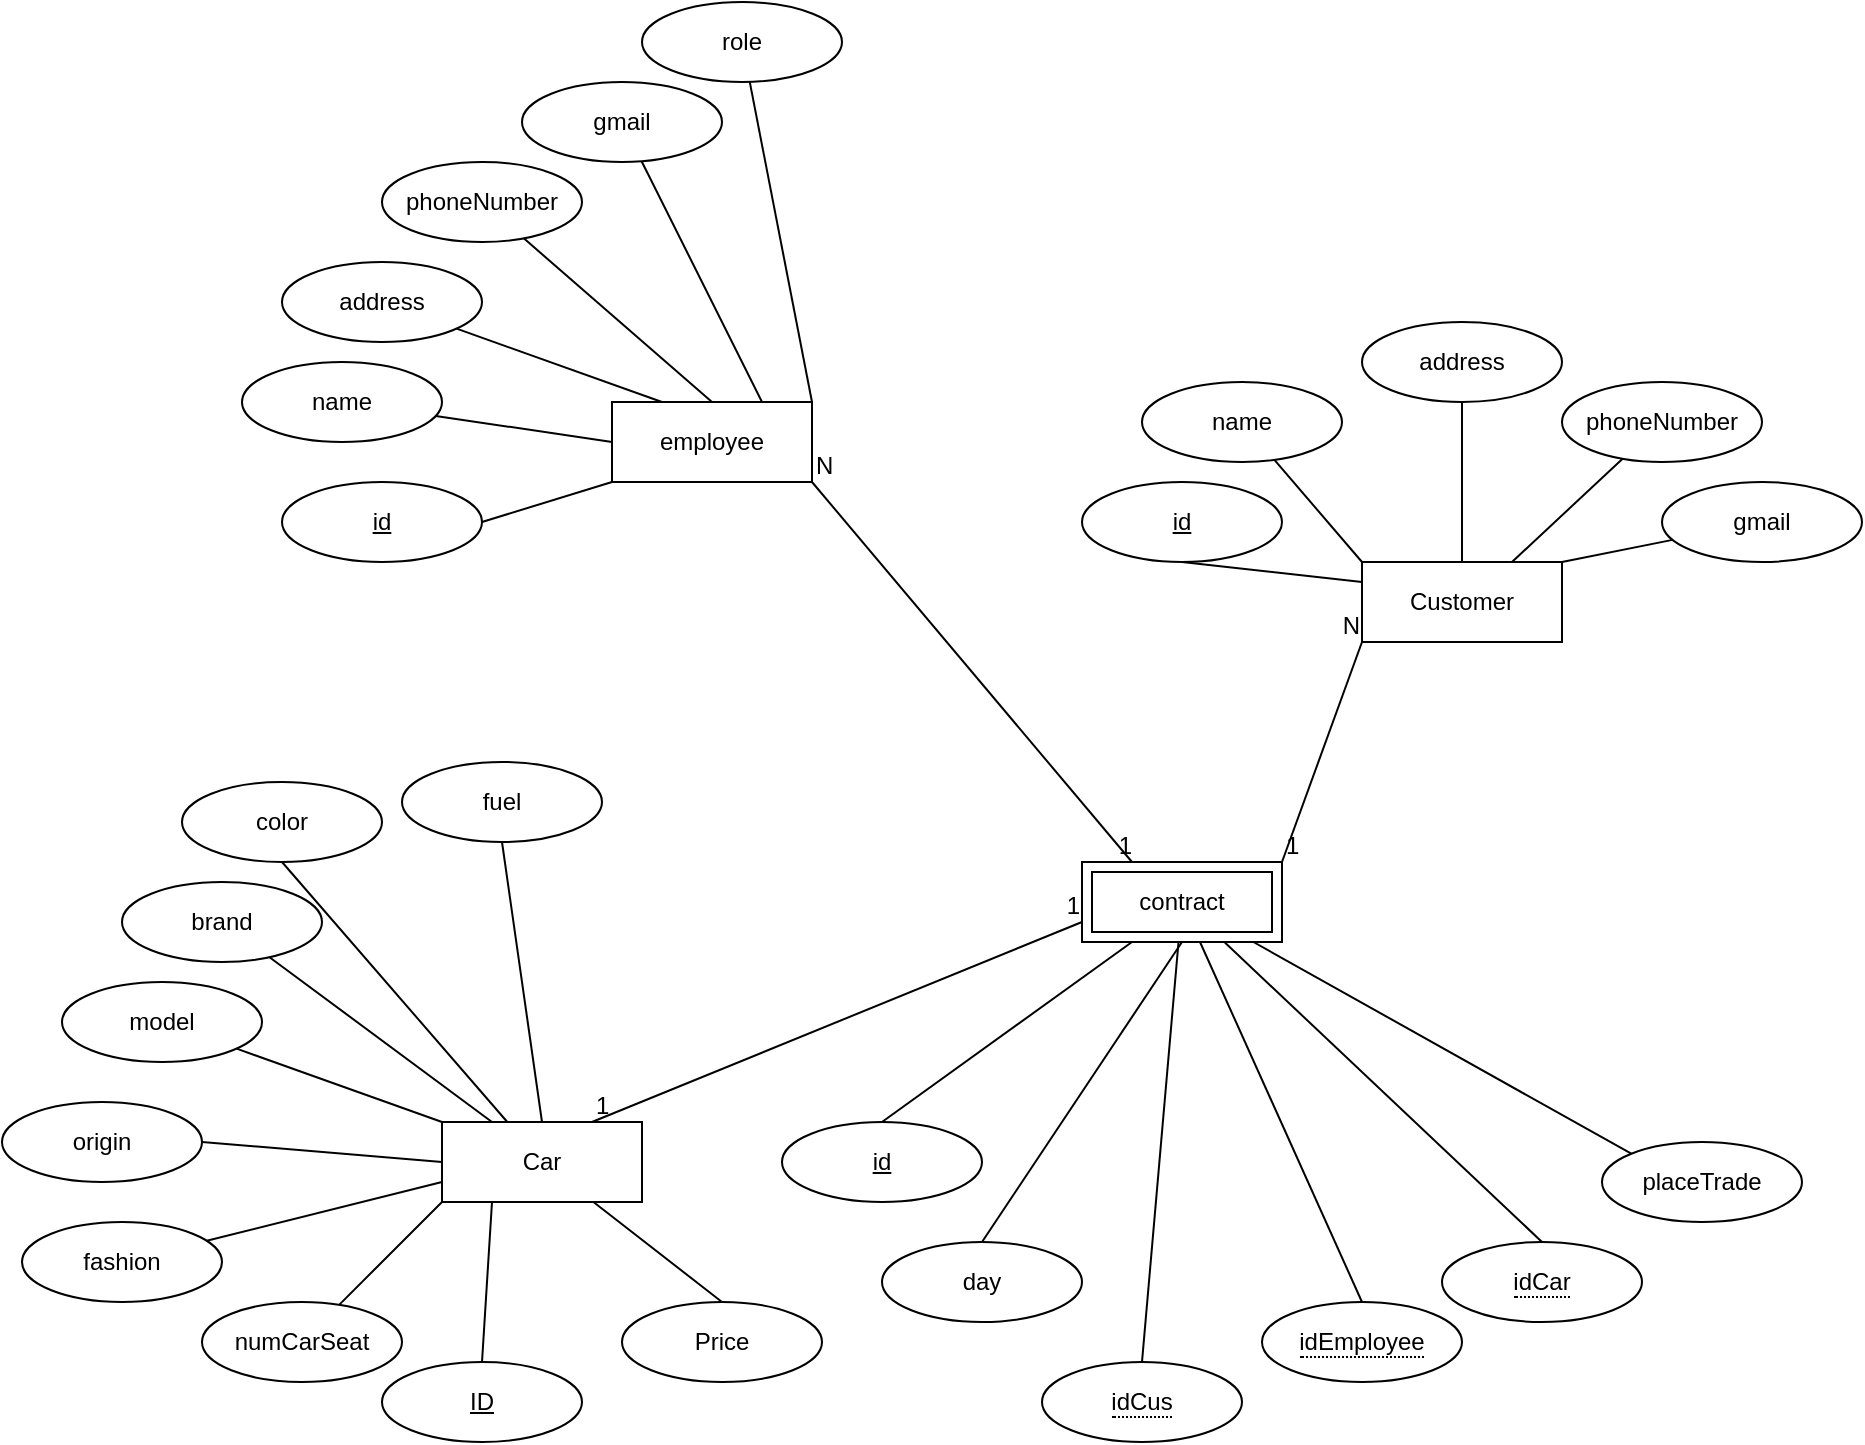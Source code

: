 <mxfile version="20.3.0" type="device" pages="2"><diagram id="w-2D4eyPoY6L_KTp6pIY" name="Entity"><mxGraphModel dx="782" dy="5259" grid="1" gridSize="10" guides="1" tooltips="1" connect="1" arrows="1" fold="1" page="1" pageScale="1" pageWidth="3300" pageHeight="4681" math="0" shadow="0"><root><mxCell id="0"/><mxCell id="1" parent="0"/><mxCell id="fSCnA6gN6CgTfcdClzdf-12" style="edgeStyle=none;rounded=0;orthogonalLoop=1;jettySize=auto;html=1;entryX=1;entryY=0.5;entryDx=0;entryDy=0;endArrow=none;endFill=0;exitX=0;exitY=0.5;exitDx=0;exitDy=0;" parent="1" source="fSCnA6gN6CgTfcdClzdf-1" target="fSCnA6gN6CgTfcdClzdf-11" edge="1"><mxGeometry relative="1" as="geometry"><mxPoint x="740" y="350" as="sourcePoint"/></mxGeometry></mxCell><mxCell id="fSCnA6gN6CgTfcdClzdf-59" style="edgeStyle=none;rounded=0;orthogonalLoop=1;jettySize=auto;html=1;entryX=0.5;entryY=1;entryDx=0;entryDy=0;endArrow=none;endFill=0;" parent="1" source="fSCnA6gN6CgTfcdClzdf-1" target="fSCnA6gN6CgTfcdClzdf-58" edge="1"><mxGeometry relative="1" as="geometry"/></mxCell><mxCell id="fSCnA6gN6CgTfcdClzdf-91" style="edgeStyle=none;rounded=0;orthogonalLoop=1;jettySize=auto;html=1;entryX=0.5;entryY=0;entryDx=0;entryDy=0;endArrow=none;endFill=0;" parent="1" source="fSCnA6gN6CgTfcdClzdf-1" target="fSCnA6gN6CgTfcdClzdf-90" edge="1"><mxGeometry relative="1" as="geometry"/></mxCell><mxCell id="fSCnA6gN6CgTfcdClzdf-1" value="Car" style="whiteSpace=wrap;html=1;align=center;" parent="1" vertex="1"><mxGeometry x="700" y="400" width="100" height="40" as="geometry"/></mxCell><mxCell id="fSCnA6gN6CgTfcdClzdf-8" style="edgeStyle=none;rounded=0;orthogonalLoop=1;jettySize=auto;html=1;endArrow=none;endFill=0;entryX=0;entryY=1;entryDx=0;entryDy=0;" parent="1" source="fSCnA6gN6CgTfcdClzdf-2" target="fSCnA6gN6CgTfcdClzdf-1" edge="1"><mxGeometry relative="1" as="geometry"><mxPoint x="680" y="370" as="targetPoint"/></mxGeometry></mxCell><mxCell id="fSCnA6gN6CgTfcdClzdf-2" value="numCarSeat" style="ellipse;whiteSpace=wrap;html=1;align=center;" parent="1" vertex="1"><mxGeometry x="580" y="490" width="100" height="40" as="geometry"/></mxCell><mxCell id="fSCnA6gN6CgTfcdClzdf-3" value="ID" style="ellipse;whiteSpace=wrap;html=1;align=center;fontStyle=4;" parent="1" vertex="1"><mxGeometry x="670" y="520" width="100" height="40" as="geometry"/></mxCell><mxCell id="fSCnA6gN6CgTfcdClzdf-5" value="" style="endArrow=none;html=1;rounded=0;exitX=0.5;exitY=0;exitDx=0;exitDy=0;entryX=0.25;entryY=1;entryDx=0;entryDy=0;" parent="1" source="fSCnA6gN6CgTfcdClzdf-3" target="fSCnA6gN6CgTfcdClzdf-1" edge="1"><mxGeometry relative="1" as="geometry"><mxPoint x="720" y="460" as="sourcePoint"/><mxPoint x="670" y="410" as="targetPoint"/></mxGeometry></mxCell><mxCell id="fSCnA6gN6CgTfcdClzdf-10" style="edgeStyle=none;rounded=0;orthogonalLoop=1;jettySize=auto;html=1;entryX=0;entryY=0.75;entryDx=0;entryDy=0;endArrow=none;endFill=0;" parent="1" source="fSCnA6gN6CgTfcdClzdf-9" target="fSCnA6gN6CgTfcdClzdf-1" edge="1"><mxGeometry relative="1" as="geometry"/></mxCell><mxCell id="fSCnA6gN6CgTfcdClzdf-9" value="fashion" style="ellipse;whiteSpace=wrap;html=1;align=center;" parent="1" vertex="1"><mxGeometry x="490" y="450" width="100" height="40" as="geometry"/></mxCell><mxCell id="fSCnA6gN6CgTfcdClzdf-11" value="origin" style="ellipse;whiteSpace=wrap;html=1;align=center;" parent="1" vertex="1"><mxGeometry x="480" y="390" width="100" height="40" as="geometry"/></mxCell><mxCell id="fSCnA6gN6CgTfcdClzdf-15" style="edgeStyle=none;rounded=0;orthogonalLoop=1;jettySize=auto;html=1;entryX=0;entryY=0;entryDx=0;entryDy=0;endArrow=none;endFill=0;" parent="1" source="fSCnA6gN6CgTfcdClzdf-13" target="fSCnA6gN6CgTfcdClzdf-1" edge="1"><mxGeometry relative="1" as="geometry"/></mxCell><mxCell id="fSCnA6gN6CgTfcdClzdf-13" value="model" style="ellipse;whiteSpace=wrap;html=1;align=center;" parent="1" vertex="1"><mxGeometry x="510" y="330" width="100" height="40" as="geometry"/></mxCell><mxCell id="fSCnA6gN6CgTfcdClzdf-16" value="Customer" style="whiteSpace=wrap;html=1;align=center;" parent="1" vertex="1"><mxGeometry x="1160" y="120" width="100" height="40" as="geometry"/></mxCell><mxCell id="fSCnA6gN6CgTfcdClzdf-18" value="id" style="ellipse;whiteSpace=wrap;html=1;align=center;fontStyle=4;" parent="1" vertex="1"><mxGeometry x="1020" y="80" width="100" height="40" as="geometry"/></mxCell><mxCell id="fSCnA6gN6CgTfcdClzdf-20" value="" style="endArrow=none;html=1;rounded=0;exitX=0.5;exitY=1;exitDx=0;exitDy=0;entryX=0;entryY=0.25;entryDx=0;entryDy=0;" parent="1" source="fSCnA6gN6CgTfcdClzdf-18" target="fSCnA6gN6CgTfcdClzdf-16" edge="1"><mxGeometry relative="1" as="geometry"><mxPoint x="1080" y="180" as="sourcePoint"/><mxPoint x="1240" y="180" as="targetPoint"/></mxGeometry></mxCell><mxCell id="fSCnA6gN6CgTfcdClzdf-23" style="edgeStyle=none;rounded=0;orthogonalLoop=1;jettySize=auto;html=1;entryX=0;entryY=0;entryDx=0;entryDy=0;endArrow=none;endFill=0;" parent="1" source="fSCnA6gN6CgTfcdClzdf-22" target="fSCnA6gN6CgTfcdClzdf-16" edge="1"><mxGeometry relative="1" as="geometry"/></mxCell><mxCell id="fSCnA6gN6CgTfcdClzdf-22" value="name" style="ellipse;whiteSpace=wrap;html=1;align=center;" parent="1" vertex="1"><mxGeometry x="1050" y="30" width="100" height="40" as="geometry"/></mxCell><mxCell id="fSCnA6gN6CgTfcdClzdf-25" style="edgeStyle=none;rounded=0;orthogonalLoop=1;jettySize=auto;html=1;entryX=0.5;entryY=0;entryDx=0;entryDy=0;endArrow=none;endFill=0;" parent="1" source="fSCnA6gN6CgTfcdClzdf-24" target="fSCnA6gN6CgTfcdClzdf-16" edge="1"><mxGeometry relative="1" as="geometry"/></mxCell><mxCell id="fSCnA6gN6CgTfcdClzdf-24" value="address" style="ellipse;whiteSpace=wrap;html=1;align=center;" parent="1" vertex="1"><mxGeometry x="1160" width="100" height="40" as="geometry"/></mxCell><mxCell id="fSCnA6gN6CgTfcdClzdf-29" style="edgeStyle=none;rounded=0;orthogonalLoop=1;jettySize=auto;html=1;entryX=0.75;entryY=0;entryDx=0;entryDy=0;endArrow=none;endFill=0;" parent="1" source="fSCnA6gN6CgTfcdClzdf-26" target="fSCnA6gN6CgTfcdClzdf-16" edge="1"><mxGeometry relative="1" as="geometry"/></mxCell><mxCell id="fSCnA6gN6CgTfcdClzdf-26" value="phoneNumber" style="ellipse;whiteSpace=wrap;html=1;align=center;" parent="1" vertex="1"><mxGeometry x="1260" y="30" width="100" height="40" as="geometry"/></mxCell><mxCell id="fSCnA6gN6CgTfcdClzdf-31" style="edgeStyle=none;rounded=0;orthogonalLoop=1;jettySize=auto;html=1;entryX=1;entryY=0;entryDx=0;entryDy=0;endArrow=none;endFill=0;" parent="1" source="fSCnA6gN6CgTfcdClzdf-30" target="fSCnA6gN6CgTfcdClzdf-16" edge="1"><mxGeometry relative="1" as="geometry"/></mxCell><mxCell id="fSCnA6gN6CgTfcdClzdf-30" value="gmail" style="ellipse;whiteSpace=wrap;html=1;align=center;" parent="1" vertex="1"><mxGeometry x="1310" y="80" width="100" height="40" as="geometry"/></mxCell><mxCell id="fSCnA6gN6CgTfcdClzdf-51" style="edgeStyle=none;rounded=0;orthogonalLoop=1;jettySize=auto;html=1;entryX=0.5;entryY=0;entryDx=0;entryDy=0;endArrow=none;endFill=0;exitX=0.25;exitY=1;exitDx=0;exitDy=0;" parent="1" source="fSCnA6gN6CgTfcdClzdf-34" target="fSCnA6gN6CgTfcdClzdf-43" edge="1"><mxGeometry relative="1" as="geometry"/></mxCell><mxCell id="fSCnA6gN6CgTfcdClzdf-52" style="edgeStyle=none;rounded=0;orthogonalLoop=1;jettySize=auto;html=1;entryX=0.5;entryY=0;entryDx=0;entryDy=0;endArrow=none;endFill=0;exitX=0.5;exitY=1;exitDx=0;exitDy=0;" parent="1" source="fSCnA6gN6CgTfcdClzdf-34" target="fSCnA6gN6CgTfcdClzdf-45" edge="1"><mxGeometry relative="1" as="geometry"/></mxCell><mxCell id="fSCnA6gN6CgTfcdClzdf-57" style="edgeStyle=none;rounded=0;orthogonalLoop=1;jettySize=auto;html=1;entryX=0.5;entryY=0;entryDx=0;entryDy=0;endArrow=none;endFill=0;" parent="1" source="fSCnA6gN6CgTfcdClzdf-34" target="fSCnA6gN6CgTfcdClzdf-56" edge="1"><mxGeometry relative="1" as="geometry"/></mxCell><mxCell id="fSCnA6gN6CgTfcdClzdf-86" style="edgeStyle=none;rounded=0;orthogonalLoop=1;jettySize=auto;html=1;entryX=0.5;entryY=0;entryDx=0;entryDy=0;endArrow=none;endFill=0;" parent="1" source="fSCnA6gN6CgTfcdClzdf-34" target="fSCnA6gN6CgTfcdClzdf-89" edge="1"><mxGeometry relative="1" as="geometry"><mxPoint x="1260.0" y="290" as="targetPoint"/></mxGeometry></mxCell><mxCell id="fSCnA6gN6CgTfcdClzdf-100" style="edgeStyle=none;rounded=0;orthogonalLoop=1;jettySize=auto;html=1;entryX=0.5;entryY=0;entryDx=0;entryDy=0;endArrow=none;endFill=0;" parent="1" source="fSCnA6gN6CgTfcdClzdf-34" target="fSCnA6gN6CgTfcdClzdf-98" edge="1"><mxGeometry relative="1" as="geometry"/></mxCell><mxCell id="fSCnA6gN6CgTfcdClzdf-103" style="edgeStyle=none;rounded=0;orthogonalLoop=1;jettySize=auto;html=1;entryX=0;entryY=0;entryDx=0;entryDy=0;endArrow=none;endFill=0;" parent="1" source="fSCnA6gN6CgTfcdClzdf-34" target="fSCnA6gN6CgTfcdClzdf-102" edge="1"><mxGeometry relative="1" as="geometry"/></mxCell><mxCell id="fSCnA6gN6CgTfcdClzdf-34" value="contract" style="shape=ext;margin=3;double=1;whiteSpace=wrap;html=1;align=center;" parent="1" vertex="1"><mxGeometry x="1020" y="270" width="100" height="40" as="geometry"/></mxCell><mxCell id="fSCnA6gN6CgTfcdClzdf-37" value="" style="endArrow=none;html=1;rounded=0;exitX=0.75;exitY=0;exitDx=0;exitDy=0;entryX=0;entryY=0.75;entryDx=0;entryDy=0;" parent="1" source="fSCnA6gN6CgTfcdClzdf-1" target="fSCnA6gN6CgTfcdClzdf-34" edge="1"><mxGeometry relative="1" as="geometry"><mxPoint x="950" y="410" as="sourcePoint"/><mxPoint x="1110" y="410" as="targetPoint"/></mxGeometry></mxCell><mxCell id="fSCnA6gN6CgTfcdClzdf-38" value="1" style="resizable=0;html=1;align=left;verticalAlign=bottom;" parent="fSCnA6gN6CgTfcdClzdf-37" connectable="0" vertex="1"><mxGeometry x="-1" relative="1" as="geometry"/></mxCell><mxCell id="fSCnA6gN6CgTfcdClzdf-39" value="1" style="resizable=0;html=1;align=right;verticalAlign=bottom;" parent="fSCnA6gN6CgTfcdClzdf-37" connectable="0" vertex="1"><mxGeometry x="1" relative="1" as="geometry"/></mxCell><mxCell id="fSCnA6gN6CgTfcdClzdf-43" value="id" style="ellipse;whiteSpace=wrap;html=1;align=center;fontStyle=4;" parent="1" vertex="1"><mxGeometry x="870" y="400" width="100" height="40" as="geometry"/></mxCell><mxCell id="fSCnA6gN6CgTfcdClzdf-45" value="day" style="ellipse;whiteSpace=wrap;html=1;align=center;" parent="1" vertex="1"><mxGeometry x="920" y="460" width="100" height="40" as="geometry"/></mxCell><mxCell id="fSCnA6gN6CgTfcdClzdf-56" value="&lt;span style=&quot;border-bottom: 1px dotted&quot;&gt;idCus&lt;/span&gt;" style="ellipse;whiteSpace=wrap;html=1;align=center;" parent="1" vertex="1"><mxGeometry x="1000" y="520" width="100" height="40" as="geometry"/></mxCell><mxCell id="fSCnA6gN6CgTfcdClzdf-58" value="color" style="ellipse;whiteSpace=wrap;html=1;align=center;" parent="1" vertex="1"><mxGeometry x="570" y="230" width="100" height="40" as="geometry"/></mxCell><mxCell id="fSCnA6gN6CgTfcdClzdf-61" style="edgeStyle=none;rounded=0;orthogonalLoop=1;jettySize=auto;html=1;entryX=0.25;entryY=0;entryDx=0;entryDy=0;endArrow=none;endFill=0;" parent="1" source="fSCnA6gN6CgTfcdClzdf-60" target="fSCnA6gN6CgTfcdClzdf-1" edge="1"><mxGeometry relative="1" as="geometry"/></mxCell><mxCell id="fSCnA6gN6CgTfcdClzdf-60" value="brand" style="ellipse;whiteSpace=wrap;html=1;align=center;" parent="1" vertex="1"><mxGeometry x="540" y="280" width="100" height="40" as="geometry"/></mxCell><mxCell id="fSCnA6gN6CgTfcdClzdf-62" value="employee" style="whiteSpace=wrap;html=1;align=center;" parent="1" vertex="1"><mxGeometry x="785" y="40" width="100" height="40" as="geometry"/></mxCell><mxCell id="fSCnA6gN6CgTfcdClzdf-63" value="id" style="ellipse;whiteSpace=wrap;html=1;align=center;fontStyle=4;" parent="1" vertex="1"><mxGeometry x="620" y="80" width="100" height="40" as="geometry"/></mxCell><mxCell id="fSCnA6gN6CgTfcdClzdf-64" value="" style="endArrow=none;html=1;rounded=0;exitX=1;exitY=0.5;exitDx=0;exitDy=0;entryX=0;entryY=1;entryDx=0;entryDy=0;" parent="1" source="fSCnA6gN6CgTfcdClzdf-63" target="fSCnA6gN6CgTfcdClzdf-62" edge="1"><mxGeometry relative="1" as="geometry"><mxPoint x="705" y="100" as="sourcePoint"/><mxPoint x="760" y="70" as="targetPoint"/></mxGeometry></mxCell><mxCell id="fSCnA6gN6CgTfcdClzdf-65" style="edgeStyle=none;rounded=0;orthogonalLoop=1;jettySize=auto;html=1;entryX=0;entryY=0.5;entryDx=0;entryDy=0;endArrow=none;endFill=0;" parent="1" source="fSCnA6gN6CgTfcdClzdf-66" target="fSCnA6gN6CgTfcdClzdf-62" edge="1"><mxGeometry relative="1" as="geometry"/></mxCell><mxCell id="fSCnA6gN6CgTfcdClzdf-66" value="name" style="ellipse;whiteSpace=wrap;html=1;align=center;" parent="1" vertex="1"><mxGeometry x="600" y="20" width="100" height="40" as="geometry"/></mxCell><mxCell id="fSCnA6gN6CgTfcdClzdf-67" style="edgeStyle=none;rounded=0;orthogonalLoop=1;jettySize=auto;html=1;entryX=0.25;entryY=0;entryDx=0;entryDy=0;endArrow=none;endFill=0;" parent="1" source="fSCnA6gN6CgTfcdClzdf-68" target="fSCnA6gN6CgTfcdClzdf-62" edge="1"><mxGeometry relative="1" as="geometry"/></mxCell><mxCell id="fSCnA6gN6CgTfcdClzdf-68" value="address" style="ellipse;whiteSpace=wrap;html=1;align=center;" parent="1" vertex="1"><mxGeometry x="620" y="-30" width="100" height="40" as="geometry"/></mxCell><mxCell id="fSCnA6gN6CgTfcdClzdf-69" style="edgeStyle=none;rounded=0;orthogonalLoop=1;jettySize=auto;html=1;entryX=0.5;entryY=0;entryDx=0;entryDy=0;endArrow=none;endFill=0;" parent="1" source="fSCnA6gN6CgTfcdClzdf-70" target="fSCnA6gN6CgTfcdClzdf-62" edge="1"><mxGeometry relative="1" as="geometry"/></mxCell><mxCell id="fSCnA6gN6CgTfcdClzdf-70" value="phoneNumber" style="ellipse;whiteSpace=wrap;html=1;align=center;" parent="1" vertex="1"><mxGeometry x="670" y="-80" width="100" height="40" as="geometry"/></mxCell><mxCell id="fSCnA6gN6CgTfcdClzdf-71" style="edgeStyle=none;rounded=0;orthogonalLoop=1;jettySize=auto;html=1;entryX=0.75;entryY=0;entryDx=0;entryDy=0;endArrow=none;endFill=0;" parent="1" source="fSCnA6gN6CgTfcdClzdf-72" target="fSCnA6gN6CgTfcdClzdf-62" edge="1"><mxGeometry relative="1" as="geometry"/></mxCell><mxCell id="fSCnA6gN6CgTfcdClzdf-72" value="gmail" style="ellipse;whiteSpace=wrap;html=1;align=center;" parent="1" vertex="1"><mxGeometry x="740" y="-120" width="100" height="40" as="geometry"/></mxCell><mxCell id="fSCnA6gN6CgTfcdClzdf-79" value="" style="endArrow=none;html=1;rounded=0;entryX=0;entryY=1;entryDx=0;entryDy=0;exitX=1;exitY=0;exitDx=0;exitDy=0;" parent="1" source="fSCnA6gN6CgTfcdClzdf-34" target="fSCnA6gN6CgTfcdClzdf-16" edge="1"><mxGeometry relative="1" as="geometry"><mxPoint x="830" y="180" as="sourcePoint"/><mxPoint x="990" y="180" as="targetPoint"/></mxGeometry></mxCell><mxCell id="fSCnA6gN6CgTfcdClzdf-80" value="1" style="resizable=0;html=1;align=left;verticalAlign=bottom;" parent="fSCnA6gN6CgTfcdClzdf-79" connectable="0" vertex="1"><mxGeometry x="-1" relative="1" as="geometry"/></mxCell><mxCell id="fSCnA6gN6CgTfcdClzdf-81" value="N" style="resizable=0;html=1;align=right;verticalAlign=bottom;" parent="fSCnA6gN6CgTfcdClzdf-79" connectable="0" vertex="1"><mxGeometry x="1" relative="1" as="geometry"/></mxCell><mxCell id="fSCnA6gN6CgTfcdClzdf-82" value="" style="endArrow=none;html=1;rounded=0;entryX=0.25;entryY=0;entryDx=0;entryDy=0;exitX=1;exitY=1;exitDx=0;exitDy=0;" parent="1" source="fSCnA6gN6CgTfcdClzdf-62" target="fSCnA6gN6CgTfcdClzdf-34" edge="1"><mxGeometry relative="1" as="geometry"><mxPoint x="900" y="90" as="sourcePoint"/><mxPoint x="1165" y="210" as="targetPoint"/></mxGeometry></mxCell><mxCell id="fSCnA6gN6CgTfcdClzdf-83" value="N" style="resizable=0;html=1;align=left;verticalAlign=bottom;" parent="fSCnA6gN6CgTfcdClzdf-82" connectable="0" vertex="1"><mxGeometry x="-1" relative="1" as="geometry"/></mxCell><mxCell id="fSCnA6gN6CgTfcdClzdf-84" value="1" style="resizable=0;html=1;align=right;verticalAlign=bottom;" parent="fSCnA6gN6CgTfcdClzdf-82" connectable="0" vertex="1"><mxGeometry x="1" relative="1" as="geometry"/></mxCell><mxCell id="fSCnA6gN6CgTfcdClzdf-88" style="edgeStyle=none;rounded=0;orthogonalLoop=1;jettySize=auto;html=1;entryX=1;entryY=0;entryDx=0;entryDy=0;endArrow=none;endFill=0;" parent="1" source="fSCnA6gN6CgTfcdClzdf-87" target="fSCnA6gN6CgTfcdClzdf-62" edge="1"><mxGeometry relative="1" as="geometry"/></mxCell><mxCell id="fSCnA6gN6CgTfcdClzdf-87" value="role" style="ellipse;whiteSpace=wrap;html=1;align=center;" parent="1" vertex="1"><mxGeometry x="800" y="-160" width="100" height="40" as="geometry"/></mxCell><mxCell id="fSCnA6gN6CgTfcdClzdf-89" value="&lt;span style=&quot;border-bottom: 1px dotted&quot;&gt;idEmployee&lt;/span&gt;" style="ellipse;whiteSpace=wrap;html=1;align=center;" parent="1" vertex="1"><mxGeometry x="1110" y="490" width="100" height="40" as="geometry"/></mxCell><mxCell id="fSCnA6gN6CgTfcdClzdf-90" value="Price" style="ellipse;whiteSpace=wrap;html=1;align=center;" parent="1" vertex="1"><mxGeometry x="790" y="490" width="100" height="40" as="geometry"/></mxCell><mxCell id="fSCnA6gN6CgTfcdClzdf-98" value="&lt;span style=&quot;border-bottom: 1px dotted&quot;&gt;idCar&lt;/span&gt;" style="ellipse;whiteSpace=wrap;html=1;align=center;" parent="1" vertex="1"><mxGeometry x="1200" y="460" width="100" height="40" as="geometry"/></mxCell><mxCell id="fSCnA6gN6CgTfcdClzdf-102" value="placeTrade" style="ellipse;whiteSpace=wrap;html=1;align=center;" parent="1" vertex="1"><mxGeometry x="1280" y="410" width="100" height="40" as="geometry"/></mxCell><mxCell id="Ai4kcYgk8tApRC4aisWb-1" value="fuel" style="ellipse;whiteSpace=wrap;html=1;align=center;" vertex="1" parent="1"><mxGeometry x="680" y="220" width="100" height="40" as="geometry"/></mxCell><mxCell id="Ai4kcYgk8tApRC4aisWb-3" style="edgeStyle=none;rounded=0;orthogonalLoop=1;jettySize=auto;html=1;entryX=0.5;entryY=1;entryDx=0;entryDy=0;endArrow=none;endFill=0;exitX=0.5;exitY=0;exitDx=0;exitDy=0;" edge="1" parent="1" source="fSCnA6gN6CgTfcdClzdf-1" target="Ai4kcYgk8tApRC4aisWb-1"><mxGeometry relative="1" as="geometry"><mxPoint x="742.667" y="410" as="sourcePoint"/><mxPoint x="630" y="280" as="targetPoint"/></mxGeometry></mxCell></root></mxGraphModel></diagram><diagram id="lsvlGYQaTM1Wr4-YWYOp" name="Class"><mxGraphModel dx="782" dy="578" grid="1" gridSize="10" guides="1" tooltips="1" connect="1" arrows="1" fold="1" page="1" pageScale="1" pageWidth="3300" pageHeight="4681" math="0" shadow="0"><root><mxCell id="0"/><mxCell id="1" parent="0"/><mxCell id="RIDP0GCMMdkDNYW07d-l-1" value="baseP " style="swimlane;fontStyle=1;childLayout=stackLayout;horizontal=1;startSize=26;fillColor=none;horizontalStack=0;resizeParent=1;resizeParentMax=0;resizeLast=0;collapsible=1;marginBottom=0;" parent="1" vertex="1"><mxGeometry x="1960" y="360" width="140" height="156" as="geometry"/></mxCell><mxCell id="RIDP0GCMMdkDNYW07d-l-2" value="+ id" style="text;strokeColor=none;fillColor=none;align=left;verticalAlign=top;spacingLeft=4;spacingRight=4;overflow=hidden;rotatable=0;points=[[0,0.5],[1,0.5]];portConstraint=eastwest;" parent="RIDP0GCMMdkDNYW07d-l-1" vertex="1"><mxGeometry y="26" width="140" height="26" as="geometry"/></mxCell><mxCell id="RIDP0GCMMdkDNYW07d-l-3" value="+ gmail" style="text;strokeColor=none;fillColor=none;align=left;verticalAlign=top;spacingLeft=4;spacingRight=4;overflow=hidden;rotatable=0;points=[[0,0.5],[1,0.5]];portConstraint=eastwest;" parent="RIDP0GCMMdkDNYW07d-l-1" vertex="1"><mxGeometry y="52" width="140" height="26" as="geometry"/></mxCell><mxCell id="RIDP0GCMMdkDNYW07d-l-4" value="+ name" style="text;strokeColor=none;fillColor=none;align=left;verticalAlign=top;spacingLeft=4;spacingRight=4;overflow=hidden;rotatable=0;points=[[0,0.5],[1,0.5]];portConstraint=eastwest;" parent="RIDP0GCMMdkDNYW07d-l-1" vertex="1"><mxGeometry y="78" width="140" height="26" as="geometry"/></mxCell><mxCell id="ZOnG-U3ginaoH_dJ3M3f-1" value="+ address" style="text;strokeColor=none;fillColor=none;align=left;verticalAlign=top;spacingLeft=4;spacingRight=4;overflow=hidden;rotatable=0;points=[[0,0.5],[1,0.5]];portConstraint=eastwest;" parent="RIDP0GCMMdkDNYW07d-l-1" vertex="1"><mxGeometry y="104" width="140" height="26" as="geometry"/></mxCell><mxCell id="OHH8c-zM9Nt9-qQS-cdk-1" value="+ phoneNumber" style="text;strokeColor=none;fillColor=none;align=left;verticalAlign=top;spacingLeft=4;spacingRight=4;overflow=hidden;rotatable=0;points=[[0,0.5],[1,0.5]];portConstraint=eastwest;" parent="RIDP0GCMMdkDNYW07d-l-1" vertex="1"><mxGeometry y="130" width="140" height="26" as="geometry"/></mxCell><mxCell id="hBu9QEO0NQz3ydlTSK8y-1" style="rounded=0;orthogonalLoop=1;jettySize=auto;html=1;entryX=0;entryY=0.5;entryDx=0;entryDy=0;endArrow=block;endFill=0;" parent="1" source="gVG400ZdFfVjQmpcjZsv-1" target="OHH8c-zM9Nt9-qQS-cdk-1" edge="1"><mxGeometry relative="1" as="geometry"/></mxCell><mxCell id="gVG400ZdFfVjQmpcjZsv-1" value="customer" style="swimlane;fontStyle=1;align=center;verticalAlign=top;childLayout=stackLayout;horizontal=1;startSize=26;horizontalStack=0;resizeParent=1;resizeParentMax=0;resizeLast=0;collapsible=1;marginBottom=0;" parent="1" vertex="1"><mxGeometry x="1720" y="640" width="160" height="60" as="geometry"/></mxCell><mxCell id="gVG400ZdFfVjQmpcjZsv-2" value="id" style="text;strokeColor=none;fillColor=none;align=left;verticalAlign=top;spacingLeft=4;spacingRight=4;overflow=hidden;rotatable=0;points=[[0,0.5],[1,0.5]];portConstraint=eastwest;" parent="gVG400ZdFfVjQmpcjZsv-1" vertex="1"><mxGeometry y="26" width="160" height="26" as="geometry"/></mxCell><mxCell id="gVG400ZdFfVjQmpcjZsv-3" value="" style="line;strokeWidth=1;fillColor=none;align=left;verticalAlign=middle;spacingTop=-1;spacingLeft=3;spacingRight=3;rotatable=0;labelPosition=right;points=[];portConstraint=eastwest;strokeColor=inherit;" parent="gVG400ZdFfVjQmpcjZsv-1" vertex="1"><mxGeometry y="52" width="160" height="8" as="geometry"/></mxCell><mxCell id="hBu9QEO0NQz3ydlTSK8y-2" style="edgeStyle=none;rounded=0;orthogonalLoop=1;jettySize=auto;html=1;entryX=1;entryY=0.5;entryDx=0;entryDy=0;endArrow=block;endFill=0;" parent="1" source="gVG400ZdFfVjQmpcjZsv-5" target="OHH8c-zM9Nt9-qQS-cdk-1" edge="1"><mxGeometry relative="1" as="geometry"/></mxCell><mxCell id="gVG400ZdFfVjQmpcjZsv-5" value="employee" style="swimlane;fontStyle=1;align=center;verticalAlign=top;childLayout=stackLayout;horizontal=1;startSize=26;horizontalStack=0;resizeParent=1;resizeParentMax=0;resizeLast=0;collapsible=1;marginBottom=0;" parent="1" vertex="1"><mxGeometry x="2230" y="640" width="160" height="86" as="geometry"/></mxCell><mxCell id="gVG400ZdFfVjQmpcjZsv-6" value="+ id" style="text;strokeColor=none;fillColor=none;align=left;verticalAlign=top;spacingLeft=4;spacingRight=4;overflow=hidden;rotatable=0;points=[[0,0.5],[1,0.5]];portConstraint=eastwest;" parent="gVG400ZdFfVjQmpcjZsv-5" vertex="1"><mxGeometry y="26" width="160" height="26" as="geometry"/></mxCell><mxCell id="tEyWwuyog3TMvFGgEd2q-1" value="+ role" style="text;strokeColor=none;fillColor=none;align=left;verticalAlign=top;spacingLeft=4;spacingRight=4;overflow=hidden;rotatable=0;points=[[0,0.5],[1,0.5]];portConstraint=eastwest;" parent="gVG400ZdFfVjQmpcjZsv-5" vertex="1"><mxGeometry y="52" width="160" height="26" as="geometry"/></mxCell><mxCell id="gVG400ZdFfVjQmpcjZsv-7" value="" style="line;strokeWidth=1;fillColor=none;align=left;verticalAlign=middle;spacingTop=-1;spacingLeft=3;spacingRight=3;rotatable=0;labelPosition=right;points=[];portConstraint=eastwest;strokeColor=inherit;" parent="gVG400ZdFfVjQmpcjZsv-5" vertex="1"><mxGeometry y="78" width="160" height="8" as="geometry"/></mxCell><mxCell id="3wC_oLUKj2dXZPcUihkx-5" value="contract" style="swimlane;fontStyle=0;childLayout=stackLayout;horizontal=1;startSize=26;fillColor=none;horizontalStack=0;resizeParent=1;resizeParentMax=0;resizeLast=0;collapsible=1;marginBottom=0;" parent="1" vertex="1"><mxGeometry x="1960" y="800" width="140" height="182" as="geometry"/></mxCell><mxCell id="3wC_oLUKj2dXZPcUihkx-6" value="+ id" style="text;strokeColor=none;fillColor=none;align=left;verticalAlign=top;spacingLeft=4;spacingRight=4;overflow=hidden;rotatable=0;points=[[0,0.5],[1,0.5]];portConstraint=eastwest;" parent="3wC_oLUKj2dXZPcUihkx-5" vertex="1"><mxGeometry y="26" width="140" height="26" as="geometry"/></mxCell><mxCell id="3wC_oLUKj2dXZPcUihkx-7" value="+ day&#10;" style="text;strokeColor=none;fillColor=none;align=left;verticalAlign=top;spacingLeft=4;spacingRight=4;overflow=hidden;rotatable=0;points=[[0,0.5],[1,0.5]];portConstraint=eastwest;" parent="3wC_oLUKj2dXZPcUihkx-5" vertex="1"><mxGeometry y="52" width="140" height="26" as="geometry"/></mxCell><mxCell id="3wC_oLUKj2dXZPcUihkx-8" value="+ customer" style="text;strokeColor=none;fillColor=none;align=left;verticalAlign=top;spacingLeft=4;spacingRight=4;overflow=hidden;rotatable=0;points=[[0,0.5],[1,0.5]];portConstraint=eastwest;" parent="3wC_oLUKj2dXZPcUihkx-5" vertex="1"><mxGeometry y="78" width="140" height="26" as="geometry"/></mxCell><mxCell id="1Sxpg7UG3RQ-7w3TwYYh-1" value="+ employee" style="text;strokeColor=none;fillColor=none;align=left;verticalAlign=top;spacingLeft=4;spacingRight=4;overflow=hidden;rotatable=0;points=[[0,0.5],[1,0.5]];portConstraint=eastwest;" parent="3wC_oLUKj2dXZPcUihkx-5" vertex="1"><mxGeometry y="104" width="140" height="26" as="geometry"/></mxCell><mxCell id="UOaL7a8lOjOfsb3ymSsu-1" value="+ car" style="text;strokeColor=none;fillColor=none;align=left;verticalAlign=top;spacingLeft=4;spacingRight=4;overflow=hidden;rotatable=0;points=[[0,0.5],[1,0.5]];portConstraint=eastwest;" parent="3wC_oLUKj2dXZPcUihkx-5" vertex="1"><mxGeometry y="130" width="140" height="26" as="geometry"/></mxCell><mxCell id="7Ehnfb9BCyuIYau7KGqR-1" value="+ placeTrade" style="text;strokeColor=none;fillColor=none;align=left;verticalAlign=top;spacingLeft=4;spacingRight=4;overflow=hidden;rotatable=0;points=[[0,0.5],[1,0.5]];portConstraint=eastwest;" parent="3wC_oLUKj2dXZPcUihkx-5" vertex="1"><mxGeometry y="156" width="140" height="26" as="geometry"/></mxCell><mxCell id="7Ehnfb9BCyuIYau7KGqR-2" style="edgeStyle=none;rounded=0;orthogonalLoop=1;jettySize=auto;html=1;entryX=0;entryY=0.5;entryDx=0;entryDy=0;endArrow=none;endFill=0;exitX=1;exitY=0.5;exitDx=0;exitDy=0;" parent="1" source="gVG400ZdFfVjQmpcjZsv-2" target="3wC_oLUKj2dXZPcUihkx-8" edge="1"><mxGeometry relative="1" as="geometry"/></mxCell><mxCell id="7Ehnfb9BCyuIYau7KGqR-3" style="edgeStyle=none;rounded=0;orthogonalLoop=1;jettySize=auto;html=1;entryX=1;entryY=0.5;entryDx=0;entryDy=0;endArrow=none;endFill=0;exitX=0;exitY=0.5;exitDx=0;exitDy=0;" parent="1" source="gVG400ZdFfVjQmpcjZsv-6" target="1Sxpg7UG3RQ-7w3TwYYh-1" edge="1"><mxGeometry relative="1" as="geometry"/></mxCell><mxCell id="2WIdvxBNeF6_GeeZy0_u-2" style="edgeStyle=none;rounded=0;orthogonalLoop=1;jettySize=auto;html=1;entryX=0;entryY=0.5;entryDx=0;entryDy=0;endArrow=none;endFill=0;exitX=1;exitY=0.5;exitDx=0;exitDy=0;" parent="1" source="KMLCVrPtRnowp6lxKRNB-3" target="UOaL7a8lOjOfsb3ymSsu-1" edge="1"><mxGeometry relative="1" as="geometry"/></mxCell><mxCell id="7Ehnfb9BCyuIYau7KGqR-4" value="car" style="swimlane;fontStyle=1;align=center;verticalAlign=top;childLayout=stackLayout;horizontal=1;startSize=26;horizontalStack=0;resizeParent=1;resizeParentMax=0;resizeLast=0;collapsible=1;marginBottom=0;" parent="1" vertex="1"><mxGeometry x="1640" y="960" width="160" height="294" as="geometry"/></mxCell><mxCell id="7Ehnfb9BCyuIYau7KGqR-5" value="+ color" style="text;strokeColor=none;fillColor=none;align=left;verticalAlign=top;spacingLeft=4;spacingRight=4;overflow=hidden;rotatable=0;points=[[0,0.5],[1,0.5]];portConstraint=eastwest;" parent="7Ehnfb9BCyuIYau7KGqR-4" vertex="1"><mxGeometry y="26" width="160" height="26" as="geometry"/></mxCell><mxCell id="KMLCVrPtRnowp6lxKRNB-3" value="+ id" style="text;strokeColor=none;fillColor=none;align=left;verticalAlign=top;spacingLeft=4;spacingRight=4;overflow=hidden;rotatable=0;points=[[0,0.5],[1,0.5]];portConstraint=eastwest;" parent="7Ehnfb9BCyuIYau7KGqR-4" vertex="1"><mxGeometry y="52" width="160" height="26" as="geometry"/></mxCell><mxCell id="KMLCVrPtRnowp6lxKRNB-2" value="+ numCarSeat" style="text;strokeColor=none;fillColor=none;align=left;verticalAlign=top;spacingLeft=4;spacingRight=4;overflow=hidden;rotatable=0;points=[[0,0.5],[1,0.5]];portConstraint=eastwest;" parent="7Ehnfb9BCyuIYau7KGqR-4" vertex="1"><mxGeometry y="78" width="160" height="26" as="geometry"/></mxCell><mxCell id="wjwZZ4ASb4c2DK_Ltg3n-1" value="+ brand" style="text;strokeColor=none;fillColor=none;align=left;verticalAlign=top;spacingLeft=4;spacingRight=4;overflow=hidden;rotatable=0;points=[[0,0.5],[1,0.5]];portConstraint=eastwest;" parent="7Ehnfb9BCyuIYau7KGqR-4" vertex="1"><mxGeometry y="104" width="160" height="26" as="geometry"/></mxCell><mxCell id="2Ay8yHkZrmNLvO89tnru-1" value="+ origin" style="text;strokeColor=none;fillColor=none;align=left;verticalAlign=top;spacingLeft=4;spacingRight=4;overflow=hidden;rotatable=0;points=[[0,0.5],[1,0.5]];portConstraint=eastwest;" parent="7Ehnfb9BCyuIYau7KGqR-4" vertex="1"><mxGeometry y="130" width="160" height="26" as="geometry"/></mxCell><mxCell id="2rRQ2uU9U-yyLYoPRZq8-1" value="+ price" style="text;strokeColor=none;fillColor=none;align=left;verticalAlign=top;spacingLeft=4;spacingRight=4;overflow=hidden;rotatable=0;points=[[0,0.5],[1,0.5]];portConstraint=eastwest;" parent="7Ehnfb9BCyuIYau7KGqR-4" vertex="1"><mxGeometry y="156" width="160" height="26" as="geometry"/></mxCell><mxCell id="2WIdvxBNeF6_GeeZy0_u-1" value="+ fashion" style="text;strokeColor=none;fillColor=none;align=left;verticalAlign=top;spacingLeft=4;spacingRight=4;overflow=hidden;rotatable=0;points=[[0,0.5],[1,0.5]];portConstraint=eastwest;" parent="7Ehnfb9BCyuIYau7KGqR-4" vertex="1"><mxGeometry y="182" width="160" height="26" as="geometry"/></mxCell><mxCell id="BUyROA3GhDQ99xrFVVHU-1" value="+ fuel" style="text;strokeColor=none;fillColor=none;align=left;verticalAlign=top;spacingLeft=4;spacingRight=4;overflow=hidden;rotatable=0;points=[[0,0.5],[1,0.5]];portConstraint=eastwest;" vertex="1" parent="7Ehnfb9BCyuIYau7KGqR-4"><mxGeometry y="208" width="160" height="26" as="geometry"/></mxCell><mxCell id="KMLCVrPtRnowp6lxKRNB-1" value="+ model" style="text;strokeColor=none;fillColor=none;align=left;verticalAlign=top;spacingLeft=4;spacingRight=4;overflow=hidden;rotatable=0;points=[[0,0.5],[1,0.5]];portConstraint=eastwest;" parent="7Ehnfb9BCyuIYau7KGqR-4" vertex="1"><mxGeometry y="234" width="160" height="26" as="geometry"/></mxCell><mxCell id="7Ehnfb9BCyuIYau7KGqR-6" value="" style="line;strokeWidth=1;fillColor=none;align=left;verticalAlign=middle;spacingTop=-1;spacingLeft=3;spacingRight=3;rotatable=0;labelPosition=right;points=[];portConstraint=eastwest;strokeColor=inherit;" parent="7Ehnfb9BCyuIYau7KGqR-4" vertex="1"><mxGeometry y="260" width="160" height="8" as="geometry"/></mxCell><mxCell id="7Ehnfb9BCyuIYau7KGqR-7" value="+ method(type): type" style="text;strokeColor=none;fillColor=none;align=left;verticalAlign=top;spacingLeft=4;spacingRight=4;overflow=hidden;rotatable=0;points=[[0,0.5],[1,0.5]];portConstraint=eastwest;" parent="7Ehnfb9BCyuIYau7KGqR-4" vertex="1"><mxGeometry y="268" width="160" height="26" as="geometry"/></mxCell></root></mxGraphModel></diagram></mxfile>